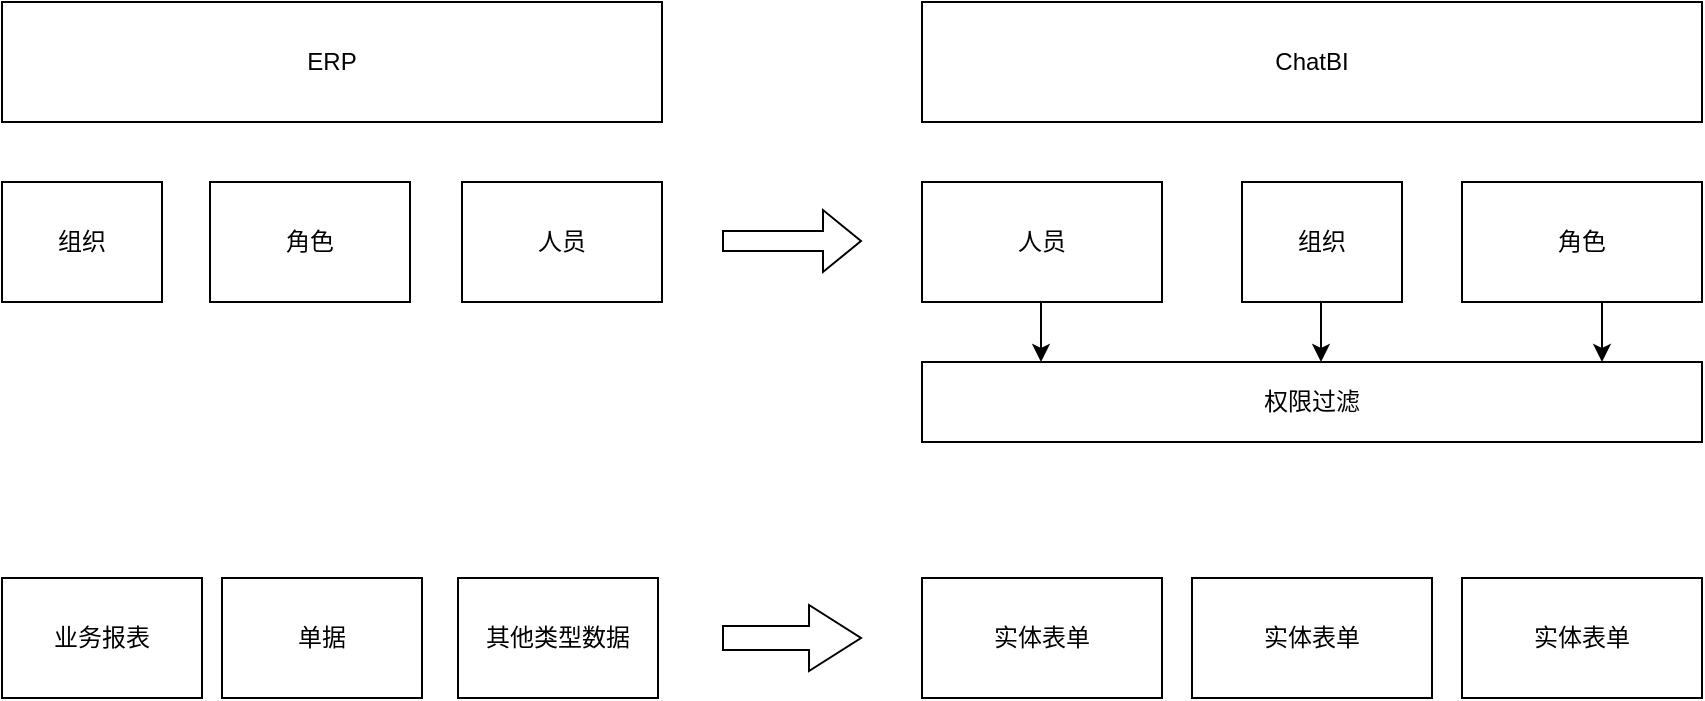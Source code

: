 <mxfile version="26.2.9">
  <diagram name="Page-1" id="74e2e168-ea6b-b213-b513-2b3c1d86103e">
    <mxGraphModel dx="1428" dy="769" grid="1" gridSize="10" guides="1" tooltips="1" connect="1" arrows="1" fold="1" page="1" pageScale="1" pageWidth="1100" pageHeight="850" background="none" math="0" shadow="0">
      <root>
        <mxCell id="0" />
        <mxCell id="1" parent="0" />
        <mxCell id="UGczvw97jG8hKUeixycM-2" value="ERP" style="rounded=0;whiteSpace=wrap;html=1;" vertex="1" parent="1">
          <mxGeometry x="120" y="50" width="330" height="60" as="geometry" />
        </mxCell>
        <mxCell id="UGczvw97jG8hKUeixycM-3" value="ChatBI" style="rounded=0;whiteSpace=wrap;html=1;" vertex="1" parent="1">
          <mxGeometry x="580" y="50" width="390" height="60" as="geometry" />
        </mxCell>
        <mxCell id="UGczvw97jG8hKUeixycM-4" value="人员" style="rounded=0;whiteSpace=wrap;html=1;" vertex="1" parent="1">
          <mxGeometry x="350" y="140" width="100" height="60" as="geometry" />
        </mxCell>
        <mxCell id="UGczvw97jG8hKUeixycM-5" value="人员" style="rounded=0;whiteSpace=wrap;html=1;" vertex="1" parent="1">
          <mxGeometry x="580" y="140" width="120" height="60" as="geometry" />
        </mxCell>
        <mxCell id="UGczvw97jG8hKUeixycM-7" value="其他类型数据" style="rounded=0;whiteSpace=wrap;html=1;" vertex="1" parent="1">
          <mxGeometry x="348" y="338" width="100" height="60" as="geometry" />
        </mxCell>
        <mxCell id="UGczvw97jG8hKUeixycM-8" value="实体表单" style="rounded=0;whiteSpace=wrap;html=1;" vertex="1" parent="1">
          <mxGeometry x="580" y="338" width="120" height="60" as="geometry" />
        </mxCell>
        <mxCell id="UGczvw97jG8hKUeixycM-9" value="" style="shape=flexArrow;endArrow=classic;html=1;rounded=0;width=12;endSize=8.33;" edge="1" parent="1">
          <mxGeometry width="50" height="50" relative="1" as="geometry">
            <mxPoint x="480" y="368" as="sourcePoint" />
            <mxPoint x="550" y="368" as="targetPoint" />
          </mxGeometry>
        </mxCell>
        <mxCell id="UGczvw97jG8hKUeixycM-10" value="" style="shape=flexArrow;endArrow=classic;html=1;rounded=0;" edge="1" parent="1">
          <mxGeometry width="50" height="50" relative="1" as="geometry">
            <mxPoint x="480" y="169.5" as="sourcePoint" />
            <mxPoint x="550" y="169.5" as="targetPoint" />
          </mxGeometry>
        </mxCell>
        <mxCell id="UGczvw97jG8hKUeixycM-15" value="权限过滤" style="rounded=0;whiteSpace=wrap;html=1;" vertex="1" parent="1">
          <mxGeometry x="580" y="230" width="390" height="40" as="geometry" />
        </mxCell>
        <mxCell id="UGczvw97jG8hKUeixycM-16" value="角色" style="rounded=0;whiteSpace=wrap;html=1;" vertex="1" parent="1">
          <mxGeometry x="850" y="140" width="120" height="60" as="geometry" />
        </mxCell>
        <mxCell id="UGczvw97jG8hKUeixycM-17" value="实体表单" style="rounded=0;whiteSpace=wrap;html=1;" vertex="1" parent="1">
          <mxGeometry x="850" y="338" width="120" height="60" as="geometry" />
        </mxCell>
        <mxCell id="UGczvw97jG8hKUeixycM-18" value="实体表单" style="rounded=0;whiteSpace=wrap;html=1;" vertex="1" parent="1">
          <mxGeometry x="715" y="338" width="120" height="60" as="geometry" />
        </mxCell>
        <mxCell id="UGczvw97jG8hKUeixycM-20" value="" style="endArrow=classic;html=1;rounded=0;" edge="1" parent="1">
          <mxGeometry width="50" height="50" relative="1" as="geometry">
            <mxPoint x="639.5" y="200" as="sourcePoint" />
            <mxPoint x="639.5" y="230" as="targetPoint" />
          </mxGeometry>
        </mxCell>
        <mxCell id="UGczvw97jG8hKUeixycM-22" value="" style="endArrow=classic;html=1;rounded=0;" edge="1" parent="1">
          <mxGeometry width="50" height="50" relative="1" as="geometry">
            <mxPoint x="920" y="200" as="sourcePoint" />
            <mxPoint x="920" y="230" as="targetPoint" />
          </mxGeometry>
        </mxCell>
        <mxCell id="UGczvw97jG8hKUeixycM-24" value="组织" style="rounded=0;whiteSpace=wrap;html=1;" vertex="1" parent="1">
          <mxGeometry x="120" y="140" width="80" height="60" as="geometry" />
        </mxCell>
        <mxCell id="UGczvw97jG8hKUeixycM-25" value="角色" style="rounded=0;whiteSpace=wrap;html=1;" vertex="1" parent="1">
          <mxGeometry x="224" y="140" width="100" height="60" as="geometry" />
        </mxCell>
        <mxCell id="UGczvw97jG8hKUeixycM-26" value="组织" style="rounded=0;whiteSpace=wrap;html=1;" vertex="1" parent="1">
          <mxGeometry x="740" y="140" width="80" height="60" as="geometry" />
        </mxCell>
        <mxCell id="UGczvw97jG8hKUeixycM-27" value="" style="endArrow=classic;html=1;rounded=0;" edge="1" parent="1">
          <mxGeometry width="50" height="50" relative="1" as="geometry">
            <mxPoint x="779.5" y="200" as="sourcePoint" />
            <mxPoint x="779.5" y="230" as="targetPoint" />
          </mxGeometry>
        </mxCell>
        <mxCell id="UGczvw97jG8hKUeixycM-28" value="业务报表" style="rounded=0;whiteSpace=wrap;html=1;" vertex="1" parent="1">
          <mxGeometry x="120" y="338" width="100" height="60" as="geometry" />
        </mxCell>
        <mxCell id="UGczvw97jG8hKUeixycM-29" value="单据" style="rounded=0;whiteSpace=wrap;html=1;" vertex="1" parent="1">
          <mxGeometry x="230" y="338" width="100" height="60" as="geometry" />
        </mxCell>
      </root>
    </mxGraphModel>
  </diagram>
</mxfile>
